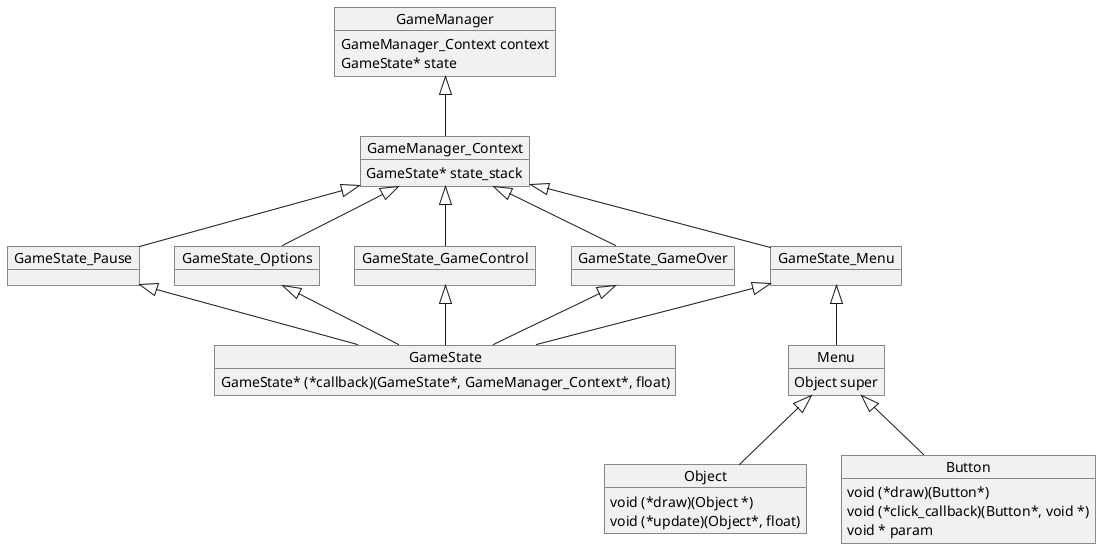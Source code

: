 @startuml

object GameState {
    GameState* (*callback)(GameState*, GameManager_Context*, float)
}

object GameManager_Context {
    GameState* state_stack
}

object GameState_Menu
object GameState_Pause
object GameState_Options
object GameState_GameControl
object GameState_GameOver

object GameManager {
    GameManager_Context context
    GameState* state
}

object Object {
    void (*draw)(Object *)
    void (*update)(Object*, float)
}

object Button {
    void (*draw)(Button*)
    void (*click_callback)(Button*, void *)
    void * param
}


object Menu {
    Object super
}


GameManager <|-- GameManager_Context
GameManager_Context <|-- GameState_Menu
GameManager_Context <|-- GameState_Pause
GameManager_Context <|-- GameState_Options
GameManager_Context <|-- GameState_GameControl
GameManager_Context <|-- GameState_GameOver

GameState_Menu <|-- GameState
GameState_Pause <|-- GameState
GameState_Options <|-- GameState
GameState_GameControl <|-- GameState
GameState_GameOver <|-- GameState

Menu <|-- Object
Menu <|-- Button

GameState_Menu <|-- Menu

@enduml



